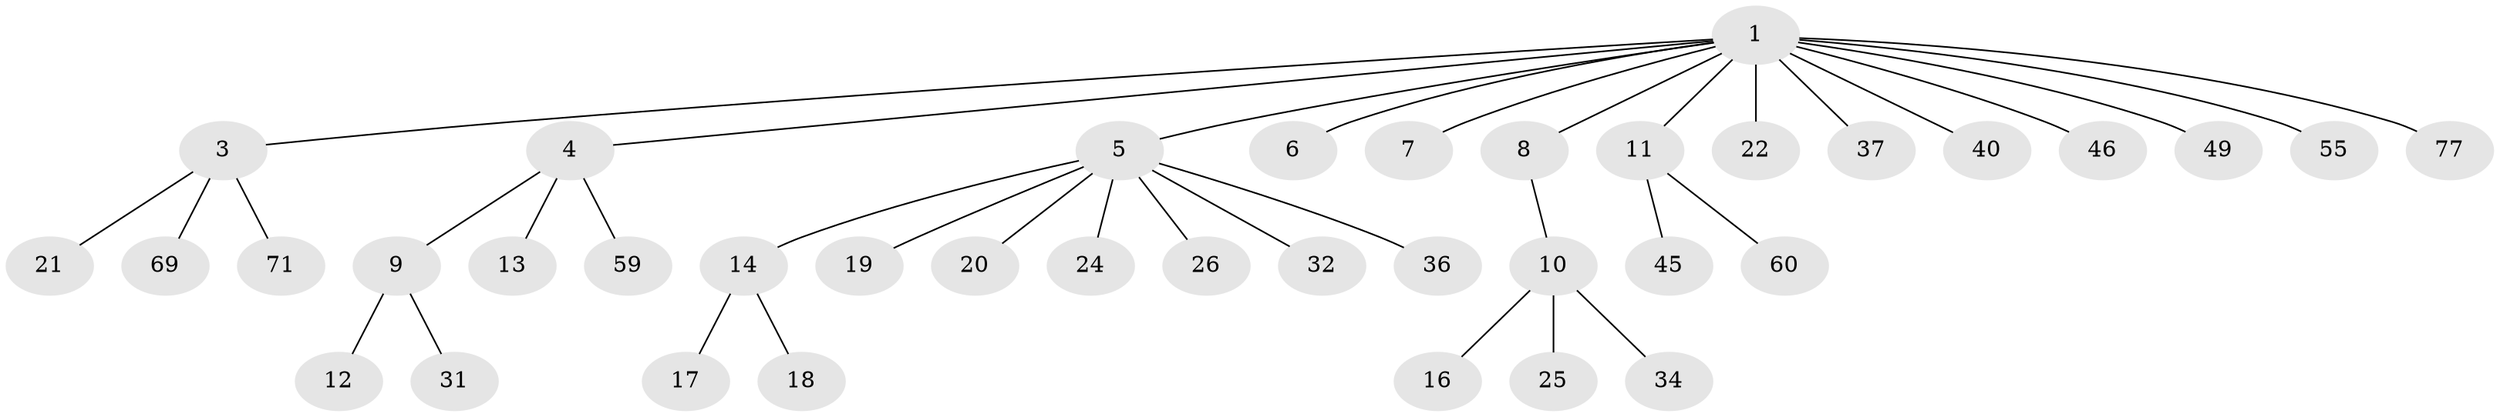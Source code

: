 // original degree distribution, {9: 0.025974025974025976, 4: 0.05194805194805195, 16: 0.012987012987012988, 1: 0.6623376623376623, 5: 0.03896103896103896, 3: 0.03896103896103896, 2: 0.15584415584415584, 7: 0.012987012987012988}
// Generated by graph-tools (version 1.1) at 2025/14/03/09/25 04:14:25]
// undirected, 38 vertices, 37 edges
graph export_dot {
graph [start="1"]
  node [color=gray90,style=filled];
  1 [super="+2"];
  3;
  4;
  5 [super="+42+44+58+62+56+63+70"];
  6;
  7;
  8 [super="+61+72+73"];
  9;
  10 [super="+15+67"];
  11;
  12;
  13 [super="+38"];
  14 [super="+27+23+51+53"];
  16 [super="+30"];
  17;
  18;
  19;
  20 [super="+57"];
  21;
  22 [super="+29+54+66+28"];
  24 [super="+35"];
  25;
  26;
  31 [super="+52"];
  32;
  34;
  36;
  37;
  40 [super="+68"];
  45;
  46 [super="+76"];
  49;
  55;
  59 [super="+65"];
  60;
  69;
  71;
  77;
  1 -- 7;
  1 -- 8;
  1 -- 37;
  1 -- 40;
  1 -- 46;
  1 -- 49;
  1 -- 55;
  1 -- 3;
  1 -- 4;
  1 -- 5;
  1 -- 6;
  1 -- 11;
  1 -- 77;
  1 -- 22 [weight=2];
  3 -- 21;
  3 -- 69;
  3 -- 71;
  4 -- 9;
  4 -- 13;
  4 -- 59;
  5 -- 14;
  5 -- 19;
  5 -- 20;
  5 -- 24;
  5 -- 26;
  5 -- 32;
  5 -- 36;
  8 -- 10;
  9 -- 12;
  9 -- 31;
  10 -- 16;
  10 -- 25;
  10 -- 34;
  11 -- 45;
  11 -- 60;
  14 -- 17;
  14 -- 18;
}
